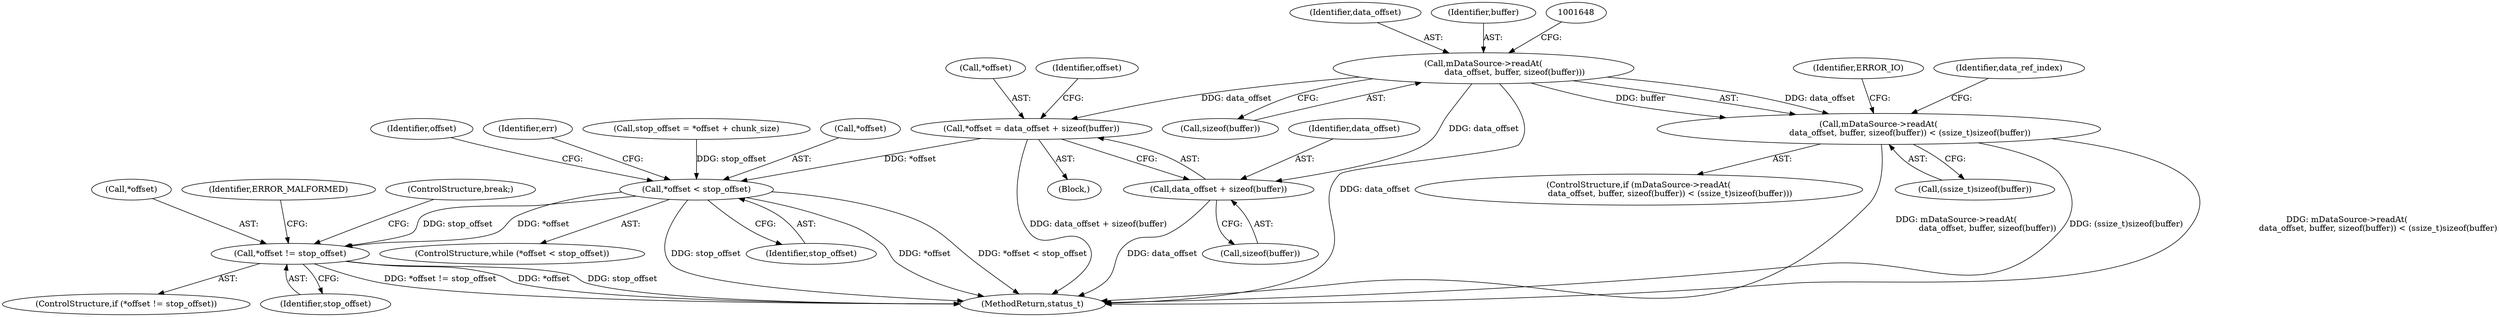 digraph "0_Android_463a6f807e187828442949d1924e143cf07778c6@API" {
"1001642" [label="(Call,mDataSource->readAt(\n                        data_offset, buffer, sizeof(buffer)))"];
"1001641" [label="(Call,mDataSource->readAt(\n                        data_offset, buffer, sizeof(buffer)) < (ssize_t)sizeof(buffer))"];
"1001722" [label="(Call,*offset = data_offset + sizeof(buffer))"];
"1001730" [label="(Call,*offset < stop_offset)"];
"1001751" [label="(Call,*offset != stop_offset)"];
"1001725" [label="(Call,data_offset + sizeof(buffer))"];
"1001625" [label="(Block,)"];
"1001726" [label="(Identifier,data_offset)"];
"1001725" [label="(Call,data_offset + sizeof(buffer))"];
"1001653" [label="(Identifier,ERROR_IO)"];
"1001640" [label="(ControlStructure,if (mDataSource->readAt(\n                        data_offset, buffer, sizeof(buffer)) < (ssize_t)sizeof(buffer)))"];
"1001757" [label="(Identifier,ERROR_MALFORMED)"];
"1001731" [label="(Call,*offset)"];
"1001643" [label="(Identifier,data_offset)"];
"1001727" [label="(Call,sizeof(buffer))"];
"1001751" [label="(Call,*offset != stop_offset)"];
"1001758" [label="(ControlStructure,break;)"];
"1001722" [label="(Call,*offset = data_offset + sizeof(buffer))"];
"1001750" [label="(ControlStructure,if (*offset != stop_offset))"];
"1001752" [label="(Call,*offset)"];
"1001753" [label="(Identifier,offset)"];
"1001733" [label="(Identifier,stop_offset)"];
"1001644" [label="(Identifier,buffer)"];
"1001645" [label="(Call,sizeof(buffer))"];
"1001642" [label="(Call,mDataSource->readAt(\n                        data_offset, buffer, sizeof(buffer)))"];
"1001732" [label="(Identifier,offset)"];
"1001730" [label="(Call,*offset < stop_offset)"];
"1001729" [label="(ControlStructure,while (*offset < stop_offset))"];
"1001656" [label="(Identifier,data_ref_index)"];
"1001641" [label="(Call,mDataSource->readAt(\n                        data_offset, buffer, sizeof(buffer)) < (ssize_t)sizeof(buffer))"];
"1001754" [label="(Identifier,stop_offset)"];
"1002918" [label="(MethodReturn,status_t)"];
"1001647" [label="(Call,(ssize_t)sizeof(buffer))"];
"1001723" [label="(Call,*offset)"];
"1001737" [label="(Identifier,err)"];
"1001716" [label="(Call,stop_offset = *offset + chunk_size)"];
"1001642" -> "1001641"  [label="AST: "];
"1001642" -> "1001645"  [label="CFG: "];
"1001643" -> "1001642"  [label="AST: "];
"1001644" -> "1001642"  [label="AST: "];
"1001645" -> "1001642"  [label="AST: "];
"1001648" -> "1001642"  [label="CFG: "];
"1001642" -> "1002918"  [label="DDG: data_offset"];
"1001642" -> "1001641"  [label="DDG: data_offset"];
"1001642" -> "1001641"  [label="DDG: buffer"];
"1001642" -> "1001722"  [label="DDG: data_offset"];
"1001642" -> "1001725"  [label="DDG: data_offset"];
"1001641" -> "1001640"  [label="AST: "];
"1001641" -> "1001647"  [label="CFG: "];
"1001647" -> "1001641"  [label="AST: "];
"1001653" -> "1001641"  [label="CFG: "];
"1001656" -> "1001641"  [label="CFG: "];
"1001641" -> "1002918"  [label="DDG: mDataSource->readAt(\n                        data_offset, buffer, sizeof(buffer))"];
"1001641" -> "1002918"  [label="DDG: (ssize_t)sizeof(buffer)"];
"1001641" -> "1002918"  [label="DDG: mDataSource->readAt(\n                        data_offset, buffer, sizeof(buffer)) < (ssize_t)sizeof(buffer)"];
"1001722" -> "1001625"  [label="AST: "];
"1001722" -> "1001725"  [label="CFG: "];
"1001723" -> "1001722"  [label="AST: "];
"1001725" -> "1001722"  [label="AST: "];
"1001732" -> "1001722"  [label="CFG: "];
"1001722" -> "1002918"  [label="DDG: data_offset + sizeof(buffer)"];
"1001722" -> "1001730"  [label="DDG: *offset"];
"1001730" -> "1001729"  [label="AST: "];
"1001730" -> "1001733"  [label="CFG: "];
"1001731" -> "1001730"  [label="AST: "];
"1001733" -> "1001730"  [label="AST: "];
"1001737" -> "1001730"  [label="CFG: "];
"1001753" -> "1001730"  [label="CFG: "];
"1001730" -> "1002918"  [label="DDG: *offset < stop_offset"];
"1001730" -> "1002918"  [label="DDG: *offset"];
"1001730" -> "1002918"  [label="DDG: stop_offset"];
"1001716" -> "1001730"  [label="DDG: stop_offset"];
"1001730" -> "1001751"  [label="DDG: *offset"];
"1001730" -> "1001751"  [label="DDG: stop_offset"];
"1001751" -> "1001750"  [label="AST: "];
"1001751" -> "1001754"  [label="CFG: "];
"1001752" -> "1001751"  [label="AST: "];
"1001754" -> "1001751"  [label="AST: "];
"1001757" -> "1001751"  [label="CFG: "];
"1001758" -> "1001751"  [label="CFG: "];
"1001751" -> "1002918"  [label="DDG: *offset != stop_offset"];
"1001751" -> "1002918"  [label="DDG: *offset"];
"1001751" -> "1002918"  [label="DDG: stop_offset"];
"1001725" -> "1001727"  [label="CFG: "];
"1001726" -> "1001725"  [label="AST: "];
"1001727" -> "1001725"  [label="AST: "];
"1001725" -> "1002918"  [label="DDG: data_offset"];
}
